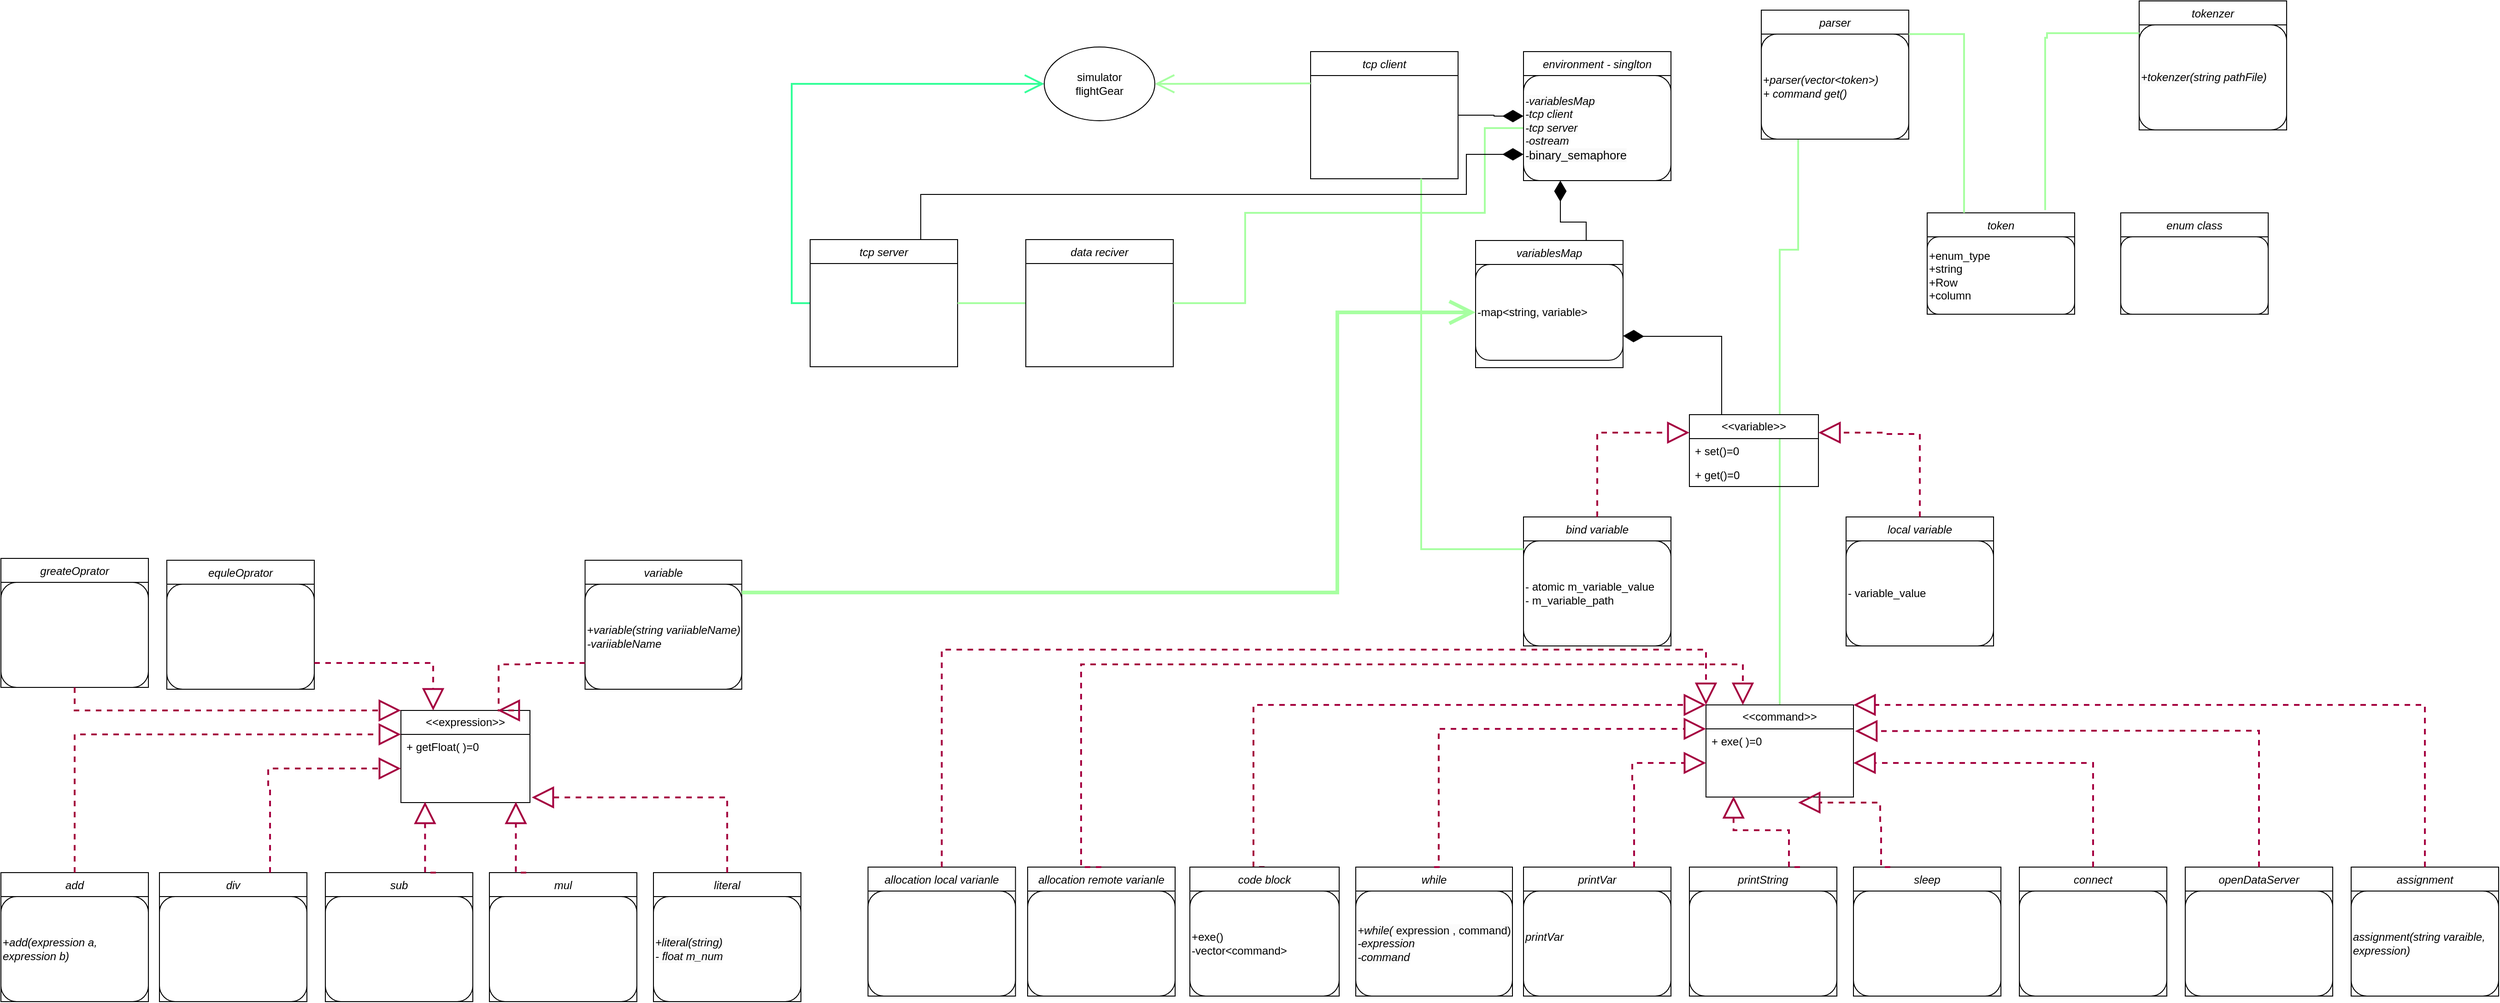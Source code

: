 <mxfile>
    <diagram id="C5RBs43oDa-KdzZeNtuy" name="Page-1">
        <mxGraphModel dx="1206.2" dy="369" grid="1" gridSize="10" guides="1" tooltips="1" connect="1" arrows="1" fold="1" page="1" pageScale="0.2" pageWidth="2336" pageHeight="1654" background="none" math="0" shadow="0">
            <root>
                <mxCell id="WIyWlLk6GJQsqaUBKTNV-0"/>
                <mxCell id="WIyWlLk6GJQsqaUBKTNV-1" parent="WIyWlLk6GJQsqaUBKTNV-0"/>
                <mxCell id="90" style="edgeStyle=orthogonalEdgeStyle;rounded=0;orthogonalLoop=1;jettySize=auto;html=1;labelBackgroundColor=default;strokeColor=#A7FFA1;fontFamily=Helvetica;fontSize=11;fontColor=default;endArrow=none;endFill=0;endSize=20;fillColor=#008a00;targetPerimeterSpacing=19;startSize=17;strokeWidth=2;entryX=0.5;entryY=0;entryDx=0;entryDy=0;exitX=0.25;exitY=1;exitDx=0;exitDy=0;" parent="WIyWlLk6GJQsqaUBKTNV-1" source="YZWMGcb8RzanFTkR5Yxw-41" target="4" edge="1">
                    <mxGeometry relative="1" as="geometry">
                        <mxPoint x="1560" y="-2.222" as="sourcePoint"/>
                        <mxPoint x="1600" y="550" as="targetPoint"/>
                        <Array as="points">
                            <mxPoint x="1550" y="420"/>
                            <mxPoint x="1530" y="420"/>
                        </Array>
                    </mxGeometry>
                </mxCell>
                <mxCell id="YZWMGcb8RzanFTkR5Yxw-12" style="edgeStyle=orthogonalEdgeStyle;rounded=0;orthogonalLoop=1;jettySize=auto;html=1;labelBackgroundColor=default;strokeColor=#33FF99;fontFamily=Helvetica;fontSize=11;fontColor=default;endArrow=none;endFill=0;endSize=20;fillColor=#CC0066;targetPerimeterSpacing=19;startSize=17;strokeWidth=2;entryX=0;entryY=0.5;entryDx=0;entryDy=0;exitX=0;exitY=0.5;exitDx=0;exitDy=0;startArrow=open;startFill=0;" parent="WIyWlLk6GJQsqaUBKTNV-1" source="YZWMGcb8RzanFTkR5Yxw-11" target="zkfFHV4jXpPFQw0GAbJ--0" edge="1">
                    <mxGeometry relative="1" as="geometry">
                        <mxPoint x="418" y="649" as="sourcePoint"/>
                        <mxPoint x="995" y="559" as="targetPoint"/>
                    </mxGeometry>
                </mxCell>
                <mxCell id="zkfFHV4jXpPFQw0GAbJ--0" value="tcp server" style="swimlane;fontStyle=2;align=center;verticalAlign=top;childLayout=stackLayout;horizontal=1;startSize=26;horizontalStack=0;resizeParent=1;resizeLast=0;collapsible=1;marginBottom=0;rounded=0;shadow=0;strokeWidth=1;" parent="WIyWlLk6GJQsqaUBKTNV-1" vertex="1">
                    <mxGeometry x="478" y="409" width="160" height="138" as="geometry">
                        <mxRectangle x="230" y="140" width="160" height="26" as="alternateBounds"/>
                    </mxGeometry>
                </mxCell>
                <mxCell id="YZWMGcb8RzanFTkR5Yxw-11" value="simulator &lt;br&gt;flightGear" style="ellipse;whiteSpace=wrap;html=1;" parent="WIyWlLk6GJQsqaUBKTNV-1" vertex="1">
                    <mxGeometry x="732" y="200" width="120" height="80" as="geometry"/>
                </mxCell>
                <mxCell id="YZWMGcb8RzanFTkR5Yxw-13" value="tcp client" style="swimlane;fontStyle=2;align=center;verticalAlign=top;childLayout=stackLayout;horizontal=1;startSize=26;horizontalStack=0;resizeParent=1;resizeLast=0;collapsible=1;marginBottom=0;rounded=0;shadow=0;strokeWidth=1;" parent="WIyWlLk6GJQsqaUBKTNV-1" vertex="1">
                    <mxGeometry x="1021" y="205" width="160" height="138" as="geometry">
                        <mxRectangle x="230" y="140" width="160" height="26" as="alternateBounds"/>
                    </mxGeometry>
                </mxCell>
                <mxCell id="YZWMGcb8RzanFTkR5Yxw-15" style="edgeStyle=orthogonalEdgeStyle;rounded=0;orthogonalLoop=1;jettySize=auto;html=1;labelBackgroundColor=default;strokeColor=#A7FFA1;fontFamily=Helvetica;fontSize=11;fontColor=default;endArrow=none;endFill=0;endSize=20;fillColor=#008a00;targetPerimeterSpacing=19;startSize=17;strokeWidth=2;exitX=1;exitY=0.5;exitDx=0;exitDy=0;entryX=0;entryY=0.25;entryDx=0;entryDy=0;startArrow=open;startFill=0;" parent="WIyWlLk6GJQsqaUBKTNV-1" source="YZWMGcb8RzanFTkR5Yxw-11" target="YZWMGcb8RzanFTkR5Yxw-13" edge="1">
                    <mxGeometry relative="1" as="geometry">
                        <mxPoint x="1315.93" y="240" as="sourcePoint"/>
                        <mxPoint x="1052" y="240" as="targetPoint"/>
                        <Array as="points">
                            <mxPoint x="1021" y="240"/>
                        </Array>
                    </mxGeometry>
                </mxCell>
                <mxCell id="YZWMGcb8RzanFTkR5Yxw-17" value="variablesMap" style="swimlane;fontStyle=2;align=center;verticalAlign=top;childLayout=stackLayout;horizontal=1;startSize=26;horizontalStack=0;resizeParent=1;resizeLast=0;collapsible=1;marginBottom=0;rounded=0;shadow=0;strokeWidth=1;" parent="WIyWlLk6GJQsqaUBKTNV-1" vertex="1">
                    <mxGeometry x="1200" y="410" width="160" height="138" as="geometry">
                        <mxRectangle x="230" y="140" width="160" height="26" as="alternateBounds"/>
                    </mxGeometry>
                </mxCell>
                <mxCell id="28" value="-map&amp;lt;string, variable&amp;gt;" style="rounded=1;whiteSpace=wrap;html=1;align=left;" parent="YZWMGcb8RzanFTkR5Yxw-17" vertex="1">
                    <mxGeometry y="26" width="160" height="104" as="geometry"/>
                </mxCell>
                <mxCell id="YZWMGcb8RzanFTkR5Yxw-18" value="tokenzer" style="swimlane;fontStyle=2;align=center;verticalAlign=top;childLayout=stackLayout;horizontal=1;startSize=26;horizontalStack=0;resizeParent=1;resizeLast=0;collapsible=1;marginBottom=0;rounded=0;shadow=0;strokeWidth=1;" parent="WIyWlLk6GJQsqaUBKTNV-1" vertex="1">
                    <mxGeometry x="1920" y="150" width="160" height="140" as="geometry">
                        <mxRectangle x="230" y="140" width="160" height="26" as="alternateBounds"/>
                    </mxGeometry>
                </mxCell>
                <mxCell id="88" value="&lt;span style=&quot;color: rgb(0, 0, 0); font-family: Helvetica; font-size: 12px; font-style: italic; font-variant-ligatures: normal; font-variant-caps: normal; font-weight: 400; letter-spacing: normal; orphans: 2; text-align: center; text-indent: 0px; text-transform: none; widows: 2; word-spacing: 0px; -webkit-text-stroke-width: 0px; background-color: rgb(251, 251, 251); text-decoration-thickness: initial; text-decoration-style: initial; text-decoration-color: initial; float: none; display: inline !important;&quot;&gt;+tokenzer(string pathFile)&lt;/span&gt;" style="rounded=1;whiteSpace=wrap;html=1;align=left;" parent="YZWMGcb8RzanFTkR5Yxw-18" vertex="1">
                    <mxGeometry y="26" width="160" height="114" as="geometry"/>
                </mxCell>
                <mxCell id="YZWMGcb8RzanFTkR5Yxw-22" value="bind variable" style="swimlane;fontStyle=2;align=center;verticalAlign=top;childLayout=stackLayout;horizontal=1;startSize=26;horizontalStack=0;resizeParent=1;resizeLast=0;collapsible=1;marginBottom=0;rounded=0;shadow=0;strokeWidth=1;" parent="WIyWlLk6GJQsqaUBKTNV-1" vertex="1">
                    <mxGeometry x="1252" y="710" width="160" height="140" as="geometry">
                        <mxRectangle x="230" y="140" width="160" height="26" as="alternateBounds"/>
                    </mxGeometry>
                </mxCell>
                <mxCell id="YZWMGcb8RzanFTkR5Yxw-36" value="&lt;div align=&quot;left&quot;&gt;&lt;span style=&quot;background-color: initial;&quot;&gt;- atomic m_variable_value&lt;/span&gt;&lt;br&gt;&lt;/div&gt;&lt;div align=&quot;left&quot;&gt;&lt;div align=&quot;left&quot;&gt;- m_variable_path&lt;/div&gt;&lt;/div&gt;" style="rounded=1;whiteSpace=wrap;html=1;align=left;" parent="YZWMGcb8RzanFTkR5Yxw-22" vertex="1">
                    <mxGeometry y="26" width="160" height="114" as="geometry"/>
                </mxCell>
                <mxCell id="YZWMGcb8RzanFTkR5Yxw-23" value="&amp;lt;&amp;lt;variable&amp;gt;&amp;gt;" style="swimlane;fontStyle=0;childLayout=stackLayout;horizontal=1;startSize=26;horizontalStack=0;resizeParent=1;resizeParentMax=0;resizeLast=0;collapsible=1;marginBottom=0;whiteSpace=wrap;html=1;fillStyle=auto;" parent="WIyWlLk6GJQsqaUBKTNV-1" vertex="1">
                    <mxGeometry x="1432" y="599" width="140" height="78" as="geometry"/>
                </mxCell>
                <mxCell id="YZWMGcb8RzanFTkR5Yxw-24" value="+ set()=0" style="text;strokeColor=none;fillColor=none;align=left;verticalAlign=top;spacingLeft=4;spacingRight=4;overflow=hidden;rotatable=0;points=[[0,0.5],[1,0.5]];portConstraint=eastwest;whiteSpace=wrap;html=1;" parent="YZWMGcb8RzanFTkR5Yxw-23" vertex="1">
                    <mxGeometry y="26" width="140" height="26" as="geometry"/>
                </mxCell>
                <mxCell id="YZWMGcb8RzanFTkR5Yxw-25" value="+ get()=0" style="text;strokeColor=none;fillColor=none;align=left;verticalAlign=top;spacingLeft=4;spacingRight=4;overflow=hidden;rotatable=0;points=[[0,0.5],[1,0.5]];portConstraint=eastwest;whiteSpace=wrap;html=1;" parent="YZWMGcb8RzanFTkR5Yxw-23" vertex="1">
                    <mxGeometry y="52" width="140" height="26" as="geometry"/>
                </mxCell>
                <mxCell id="YZWMGcb8RzanFTkR5Yxw-27" style="edgeStyle=orthogonalEdgeStyle;html=1;labelBackgroundColor=none;startFill=0;endArrow=block;endFill=0;endSize=19;fontFamily=Verdana;fontSize=10;dashed=1;entryX=0;entryY=0.25;entryDx=0;entryDy=0;startSize=9;fillColor=#d80073;strokeColor=#A50040;rounded=0;fontColor=default;shape=connector;strokeWidth=2;exitX=0.5;exitY=0;exitDx=0;exitDy=0;" parent="WIyWlLk6GJQsqaUBKTNV-1" source="YZWMGcb8RzanFTkR5Yxw-22" target="YZWMGcb8RzanFTkR5Yxw-23" edge="1">
                    <mxGeometry relative="1" as="geometry">
                        <mxPoint x="1361" y="638.5" as="sourcePoint"/>
                        <mxPoint x="1232" y="638.5" as="targetPoint"/>
                    </mxGeometry>
                </mxCell>
                <mxCell id="YZWMGcb8RzanFTkR5Yxw-28" value="local variable" style="swimlane;fontStyle=2;align=center;verticalAlign=top;childLayout=stackLayout;horizontal=1;startSize=26;horizontalStack=0;resizeParent=1;resizeLast=0;collapsible=1;marginBottom=0;rounded=0;shadow=0;strokeWidth=1;" parent="WIyWlLk6GJQsqaUBKTNV-1" vertex="1">
                    <mxGeometry x="1602" y="710" width="160" height="140" as="geometry">
                        <mxRectangle x="230" y="140" width="160" height="26" as="alternateBounds"/>
                    </mxGeometry>
                </mxCell>
                <mxCell id="YZWMGcb8RzanFTkR5Yxw-33" value="&lt;div align=&quot;left&quot;&gt;&lt;span style=&quot;background-color: initial;&quot;&gt;- variable_value&lt;/span&gt;&lt;br&gt;&lt;/div&gt;" style="rounded=1;whiteSpace=wrap;html=1;align=left;" parent="YZWMGcb8RzanFTkR5Yxw-28" vertex="1">
                    <mxGeometry y="26" width="160" height="114" as="geometry"/>
                </mxCell>
                <mxCell id="YZWMGcb8RzanFTkR5Yxw-29" style="edgeStyle=orthogonalEdgeStyle;html=1;labelBackgroundColor=none;startFill=0;endArrow=block;endFill=0;endSize=19;fontFamily=Verdana;fontSize=10;dashed=1;entryX=1;entryY=0.25;entryDx=0;entryDy=0;startSize=9;fillColor=#d80073;strokeColor=#A50040;rounded=0;fontColor=default;shape=connector;strokeWidth=2;exitX=0.5;exitY=0;exitDx=0;exitDy=0;" parent="WIyWlLk6GJQsqaUBKTNV-1" source="YZWMGcb8RzanFTkR5Yxw-28" target="YZWMGcb8RzanFTkR5Yxw-23" edge="1">
                    <mxGeometry relative="1" as="geometry">
                        <mxPoint x="1771" y="624" as="sourcePoint"/>
                        <mxPoint x="1642" y="624" as="targetPoint"/>
                        <Array as="points">
                            <mxPoint x="1682" y="620"/>
                            <mxPoint x="1642" y="620"/>
                            <mxPoint x="1642" y="618"/>
                        </Array>
                    </mxGeometry>
                </mxCell>
                <mxCell id="YZWMGcb8RzanFTkR5Yxw-30" style="edgeStyle=orthogonalEdgeStyle;rounded=0;orthogonalLoop=1;jettySize=auto;html=1;labelBackgroundColor=default;strokeColor=#A7FFA1;fontFamily=Helvetica;fontSize=11;fontColor=default;endArrow=none;endFill=0;endSize=20;fillColor=#008a00;targetPerimeterSpacing=19;startSize=17;strokeWidth=2;entryX=0;entryY=0.25;entryDx=0;entryDy=0;exitX=0.75;exitY=1;exitDx=0;exitDy=0;" parent="WIyWlLk6GJQsqaUBKTNV-1" source="YZWMGcb8RzanFTkR5Yxw-13" target="YZWMGcb8RzanFTkR5Yxw-22" edge="1">
                    <mxGeometry relative="1" as="geometry">
                        <mxPoint x="1062" y="560" as="sourcePoint"/>
                        <mxPoint x="1759" y="800" as="targetPoint"/>
                        <Array as="points">
                            <mxPoint x="1141" y="745"/>
                        </Array>
                    </mxGeometry>
                </mxCell>
                <mxCell id="YZWMGcb8RzanFTkR5Yxw-34" style="edgeStyle=orthogonalEdgeStyle;rounded=0;orthogonalLoop=1;jettySize=auto;html=1;labelBackgroundColor=default;strokeColor=#A7FFA1;fontFamily=Helvetica;fontSize=11;fontColor=default;endArrow=none;endFill=0;endSize=20;fillColor=#008a00;targetPerimeterSpacing=19;startSize=17;strokeWidth=2;entryX=0;entryY=0.5;entryDx=0;entryDy=0;exitX=1;exitY=0.5;exitDx=0;exitDy=0;" parent="WIyWlLk6GJQsqaUBKTNV-1" source="zkfFHV4jXpPFQw0GAbJ--0" target="29" edge="1">
                    <mxGeometry relative="1" as="geometry">
                        <mxPoint x="1018" y="478" as="sourcePoint"/>
                        <mxPoint x="1232" y="765" as="targetPoint"/>
                        <Array as="points">
                            <mxPoint x="670" y="478"/>
                            <mxPoint x="670" y="478"/>
                        </Array>
                    </mxGeometry>
                </mxCell>
                <mxCell id="YZWMGcb8RzanFTkR5Yxw-39" value="parser" style="swimlane;fontStyle=2;align=center;verticalAlign=top;childLayout=stackLayout;horizontal=1;startSize=26;horizontalStack=0;resizeParent=1;resizeLast=0;collapsible=1;marginBottom=0;rounded=0;shadow=0;strokeWidth=1;" parent="WIyWlLk6GJQsqaUBKTNV-1" vertex="1">
                    <mxGeometry x="1510" y="160" width="160" height="140" as="geometry">
                        <mxRectangle x="230" y="140" width="160" height="26" as="alternateBounds"/>
                    </mxGeometry>
                </mxCell>
                <mxCell id="YZWMGcb8RzanFTkR5Yxw-41" value="+&lt;span style=&quot;font-style: italic; text-align: center;&quot;&gt;parser(vector&amp;lt;token&amp;gt;)&lt;br&gt;+ command get()&lt;br&gt;&lt;/span&gt;" style="rounded=1;whiteSpace=wrap;html=1;align=left;" parent="YZWMGcb8RzanFTkR5Yxw-39" vertex="1">
                    <mxGeometry y="26" width="160" height="114" as="geometry"/>
                </mxCell>
                <mxCell id="YZWMGcb8RzanFTkR5Yxw-42" value="token" style="swimlane;fontStyle=2;align=center;verticalAlign=top;childLayout=stackLayout;horizontal=1;startSize=26;horizontalStack=0;resizeParent=1;resizeLast=0;collapsible=1;marginBottom=0;rounded=0;shadow=0;strokeWidth=1;" parent="WIyWlLk6GJQsqaUBKTNV-1" vertex="1">
                    <mxGeometry x="1690" y="380" width="160" height="110" as="geometry">
                        <mxRectangle x="230" y="140" width="160" height="26" as="alternateBounds"/>
                    </mxGeometry>
                </mxCell>
                <mxCell id="YZWMGcb8RzanFTkR5Yxw-43" value="&lt;div&gt;+enum_type&lt;/div&gt;&lt;div&gt;+string&lt;br&gt;&lt;/div&gt;&lt;div&gt;+&lt;span style=&quot;background-color: initial;&quot;&gt;Row&lt;/span&gt;&lt;/div&gt;&lt;div&gt;+column&lt;/div&gt;" style="rounded=1;whiteSpace=wrap;html=1;align=left;" parent="YZWMGcb8RzanFTkR5Yxw-42" vertex="1">
                    <mxGeometry y="26" width="160" height="84" as="geometry"/>
                </mxCell>
                <mxCell id="0" style="edgeStyle=orthogonalEdgeStyle;rounded=0;orthogonalLoop=1;jettySize=auto;html=1;labelBackgroundColor=default;strokeColor=#A7FFA1;fontFamily=Helvetica;fontSize=11;fontColor=default;endArrow=none;endFill=0;endSize=20;fillColor=#008a00;targetPerimeterSpacing=19;startSize=17;strokeWidth=2;entryX=0.8;entryY=-0.027;entryDx=0;entryDy=0;exitX=0;exitY=0.25;exitDx=0;exitDy=0;entryPerimeter=0;" parent="WIyWlLk6GJQsqaUBKTNV-1" source="YZWMGcb8RzanFTkR5Yxw-18" target="YZWMGcb8RzanFTkR5Yxw-42" edge="1">
                    <mxGeometry relative="1" as="geometry">
                        <mxPoint x="1802" y="190" as="sourcePoint"/>
                        <mxPoint x="1913" y="592" as="targetPoint"/>
                        <Array as="points">
                            <mxPoint x="1820" y="185"/>
                            <mxPoint x="1820" y="190"/>
                            <mxPoint x="1818" y="190"/>
                        </Array>
                    </mxGeometry>
                </mxCell>
                <mxCell id="1" style="edgeStyle=orthogonalEdgeStyle;rounded=0;orthogonalLoop=1;jettySize=auto;html=1;labelBackgroundColor=default;strokeColor=#A7FFA1;fontFamily=Helvetica;fontSize=11;fontColor=default;endArrow=none;endFill=0;endSize=20;fillColor=#008a00;targetPerimeterSpacing=19;startSize=17;strokeWidth=2;entryX=1;entryY=0;entryDx=0;entryDy=0;exitX=0.25;exitY=0;exitDx=0;exitDy=0;" parent="WIyWlLk6GJQsqaUBKTNV-1" source="YZWMGcb8RzanFTkR5Yxw-42" target="YZWMGcb8RzanFTkR5Yxw-41" edge="1">
                    <mxGeometry relative="1" as="geometry">
                        <mxPoint x="1762" y="220" as="sourcePoint"/>
                        <mxPoint x="1412" y="415.5" as="targetPoint"/>
                        <Array as="points">
                            <mxPoint x="1730" y="186"/>
                        </Array>
                    </mxGeometry>
                </mxCell>
                <mxCell id="4" value="&amp;lt;&amp;lt;command&amp;gt;&amp;gt;" style="swimlane;fontStyle=0;childLayout=stackLayout;horizontal=1;startSize=26;horizontalStack=0;resizeParent=1;resizeParentMax=0;resizeLast=0;collapsible=1;marginBottom=0;whiteSpace=wrap;html=1;fillStyle=auto;" parent="WIyWlLk6GJQsqaUBKTNV-1" vertex="1">
                    <mxGeometry x="1450" y="914" width="160" height="100" as="geometry"/>
                </mxCell>
                <mxCell id="5" value="+ exe(&lt;span style=&quot;font-style: italic; text-align: center;&quot;&gt;&amp;nbsp;&lt;/span&gt;)=0" style="text;strokeColor=none;fillColor=none;align=left;verticalAlign=top;spacingLeft=4;spacingRight=4;overflow=hidden;rotatable=0;points=[[0,0.5],[1,0.5]];portConstraint=eastwest;whiteSpace=wrap;html=1;" parent="4" vertex="1">
                    <mxGeometry y="26" width="160" height="74" as="geometry"/>
                </mxCell>
                <mxCell id="7" value="sleep" style="swimlane;fontStyle=2;align=center;verticalAlign=top;childLayout=stackLayout;horizontal=1;startSize=26;horizontalStack=0;resizeParent=1;resizeLast=0;collapsible=1;marginBottom=0;rounded=0;shadow=0;strokeWidth=1;" parent="WIyWlLk6GJQsqaUBKTNV-1" vertex="1">
                    <mxGeometry x="1610" y="1090" width="160" height="140" as="geometry">
                        <mxRectangle x="230" y="140" width="160" height="26" as="alternateBounds"/>
                    </mxGeometry>
                </mxCell>
                <mxCell id="8" value="" style="rounded=1;whiteSpace=wrap;html=1;align=left;" parent="7" vertex="1">
                    <mxGeometry y="26" width="160" height="114" as="geometry"/>
                </mxCell>
                <mxCell id="9" value="connect" style="swimlane;fontStyle=2;align=center;verticalAlign=top;childLayout=stackLayout;horizontal=1;startSize=26;horizontalStack=0;resizeParent=1;resizeLast=0;collapsible=1;marginBottom=0;rounded=0;shadow=0;strokeWidth=1;" parent="WIyWlLk6GJQsqaUBKTNV-1" vertex="1">
                    <mxGeometry x="1790" y="1090" width="160" height="140" as="geometry">
                        <mxRectangle x="230" y="140" width="160" height="26" as="alternateBounds"/>
                    </mxGeometry>
                </mxCell>
                <mxCell id="10" value="" style="rounded=1;whiteSpace=wrap;html=1;align=left;" parent="9" vertex="1">
                    <mxGeometry y="26" width="160" height="114" as="geometry"/>
                </mxCell>
                <mxCell id="11" style="edgeStyle=orthogonalEdgeStyle;html=1;labelBackgroundColor=none;startFill=0;endArrow=block;endFill=0;endSize=19;fontFamily=Verdana;fontSize=10;dashed=1;startSize=9;fillColor=#d80073;strokeColor=#A50040;rounded=0;fontColor=default;shape=connector;strokeWidth=2;exitX=0.5;exitY=0;exitDx=0;exitDy=0;entryX=1;entryY=0.5;entryDx=0;entryDy=0;" parent="WIyWlLk6GJQsqaUBKTNV-1" source="9" target="5" edge="1">
                    <mxGeometry relative="1" as="geometry">
                        <mxPoint x="2010" y="1121.5" as="sourcePoint"/>
                        <mxPoint x="1900" y="1030" as="targetPoint"/>
                        <Array as="points">
                            <mxPoint x="1870" y="977"/>
                        </Array>
                    </mxGeometry>
                </mxCell>
                <mxCell id="12" value="openDataServer" style="swimlane;fontStyle=2;align=center;verticalAlign=top;childLayout=stackLayout;horizontal=1;startSize=26;horizontalStack=0;resizeParent=1;resizeLast=0;collapsible=1;marginBottom=0;rounded=0;shadow=0;strokeWidth=1;" parent="WIyWlLk6GJQsqaUBKTNV-1" vertex="1">
                    <mxGeometry x="1970" y="1090" width="160" height="140" as="geometry">
                        <mxRectangle x="230" y="140" width="160" height="26" as="alternateBounds"/>
                    </mxGeometry>
                </mxCell>
                <mxCell id="13" value="" style="rounded=1;whiteSpace=wrap;html=1;align=left;" parent="12" vertex="1">
                    <mxGeometry y="26" width="160" height="114" as="geometry"/>
                </mxCell>
                <mxCell id="14" style="edgeStyle=orthogonalEdgeStyle;html=1;labelBackgroundColor=none;startFill=0;endArrow=block;endFill=0;endSize=19;fontFamily=Verdana;fontSize=10;dashed=1;startSize=9;fillColor=#d80073;strokeColor=#A50040;rounded=0;fontColor=default;shape=connector;strokeWidth=2;exitX=0.5;exitY=0;exitDx=0;exitDy=0;entryX=1.012;entryY=0.033;entryDx=0;entryDy=0;entryPerimeter=0;" parent="WIyWlLk6GJQsqaUBKTNV-1" source="12" target="5" edge="1">
                    <mxGeometry relative="1" as="geometry">
                        <mxPoint x="1905" y="1059" as="sourcePoint"/>
                        <mxPoint x="1800" y="890" as="targetPoint"/>
                        <Array as="points">
                            <mxPoint x="2050" y="942"/>
                            <mxPoint x="1800" y="942"/>
                        </Array>
                    </mxGeometry>
                </mxCell>
                <mxCell id="15" style="edgeStyle=orthogonalEdgeStyle;html=1;labelBackgroundColor=none;startFill=0;endArrow=block;endFill=0;endSize=19;fontFamily=Verdana;fontSize=10;dashed=1;startSize=9;fillColor=#d80073;strokeColor=#A50040;rounded=0;fontColor=default;shape=connector;strokeWidth=2;exitX=0.25;exitY=0;exitDx=0;exitDy=0;" parent="WIyWlLk6GJQsqaUBKTNV-1" source="7" edge="1">
                    <mxGeometry relative="1" as="geometry">
                        <mxPoint x="1630" y="1066.96" as="sourcePoint"/>
                        <mxPoint x="1550" y="1020" as="targetPoint"/>
                        <Array as="points">
                            <mxPoint x="1640" y="1090"/>
                            <mxPoint x="1640" y="1040"/>
                            <mxPoint x="1639" y="1013"/>
                        </Array>
                    </mxGeometry>
                </mxCell>
                <mxCell id="16" value="printString" style="swimlane;fontStyle=2;align=center;verticalAlign=top;childLayout=stackLayout;horizontal=1;startSize=26;horizontalStack=0;resizeParent=1;resizeLast=0;collapsible=1;marginBottom=0;rounded=0;shadow=0;strokeWidth=1;" parent="WIyWlLk6GJQsqaUBKTNV-1" vertex="1">
                    <mxGeometry x="1432" y="1090" width="160" height="140" as="geometry">
                        <mxRectangle x="230" y="140" width="160" height="26" as="alternateBounds"/>
                    </mxGeometry>
                </mxCell>
                <mxCell id="17" value="" style="rounded=1;whiteSpace=wrap;html=1;align=left;" parent="16" vertex="1">
                    <mxGeometry y="26" width="160" height="114" as="geometry"/>
                </mxCell>
                <mxCell id="18" style="edgeStyle=orthogonalEdgeStyle;html=1;labelBackgroundColor=none;startFill=0;endArrow=block;endFill=0;endSize=19;fontFamily=Verdana;fontSize=10;dashed=1;startSize=9;fillColor=#d80073;strokeColor=#A50040;rounded=0;fontColor=default;shape=connector;strokeWidth=2;exitX=0.75;exitY=0;exitDx=0;exitDy=0;entryX=0.187;entryY=0.989;entryDx=0;entryDy=0;entryPerimeter=0;" parent="WIyWlLk6GJQsqaUBKTNV-1" source="16" target="5" edge="1">
                    <mxGeometry relative="1" as="geometry">
                        <mxPoint x="1550" y="1082" as="sourcePoint"/>
                        <mxPoint x="1510" y="945" as="targetPoint"/>
                        <Array as="points">
                            <mxPoint x="1540" y="1090"/>
                            <mxPoint x="1540" y="1050"/>
                            <mxPoint x="1480" y="1050"/>
                        </Array>
                    </mxGeometry>
                </mxCell>
                <mxCell id="20" value="printVar" style="swimlane;fontStyle=2;align=center;verticalAlign=top;childLayout=stackLayout;horizontal=1;startSize=26;horizontalStack=0;resizeParent=1;resizeLast=0;collapsible=1;marginBottom=0;rounded=0;shadow=0;strokeWidth=1;" parent="WIyWlLk6GJQsqaUBKTNV-1" vertex="1">
                    <mxGeometry x="1252" y="1090" width="160" height="140" as="geometry">
                        <mxRectangle x="230" y="140" width="160" height="26" as="alternateBounds"/>
                    </mxGeometry>
                </mxCell>
                <mxCell id="21" value="&lt;span style=&quot;font-style: italic; text-align: center;&quot;&gt;printVar&lt;br&gt;&amp;nbsp;&lt;/span&gt;" style="rounded=1;whiteSpace=wrap;html=1;align=left;" parent="20" vertex="1">
                    <mxGeometry y="26" width="160" height="114" as="geometry"/>
                </mxCell>
                <mxCell id="22" value="while" style="swimlane;fontStyle=2;align=center;verticalAlign=top;childLayout=stackLayout;horizontal=1;startSize=26;horizontalStack=0;resizeParent=1;resizeLast=0;collapsible=1;marginBottom=0;rounded=0;shadow=0;strokeWidth=1;" parent="WIyWlLk6GJQsqaUBKTNV-1" vertex="1">
                    <mxGeometry x="1070" y="1090" width="170" height="140" as="geometry">
                        <mxRectangle x="230" y="140" width="160" height="26" as="alternateBounds"/>
                    </mxGeometry>
                </mxCell>
                <mxCell id="23" value="&lt;span style=&quot;color: rgb(0, 0, 0); font-family: Helvetica; font-size: 12px; font-style: italic; font-variant-ligatures: normal; font-variant-caps: normal; font-weight: 400; letter-spacing: normal; orphans: 2; text-align: center; text-indent: 0px; text-transform: none; widows: 2; word-spacing: 0px; -webkit-text-stroke-width: 0px; background-color: rgb(251, 251, 251); text-decoration-thickness: initial; text-decoration-style: initial; text-decoration-color: initial; float: none; display: inline !important;&quot;&gt;+&lt;span style=&quot;&quot;&gt;while(&amp;nbsp;&lt;/span&gt;&lt;span style=&quot;font-style: normal;&quot;&gt;expression , command)&lt;/span&gt;&lt;br&gt;-expression&lt;br&gt;-command&lt;/span&gt;" style="rounded=1;whiteSpace=wrap;html=1;align=left;" parent="22" vertex="1">
                    <mxGeometry y="26" width="170" height="114" as="geometry"/>
                </mxCell>
                <mxCell id="24" style="edgeStyle=orthogonalEdgeStyle;html=1;labelBackgroundColor=none;startFill=0;endArrow=block;endFill=0;endSize=19;fontFamily=Verdana;fontSize=10;dashed=1;startSize=9;fillColor=#d80073;strokeColor=#A50040;rounded=0;fontColor=default;shape=connector;strokeWidth=2;exitX=0.75;exitY=0;exitDx=0;exitDy=0;entryX=0;entryY=0.5;entryDx=0;entryDy=0;" parent="WIyWlLk6GJQsqaUBKTNV-1" source="20" target="5" edge="1">
                    <mxGeometry relative="1" as="geometry">
                        <mxPoint x="1381.82" y="1046.81" as="sourcePoint"/>
                        <mxPoint x="1370" y="969.996" as="targetPoint"/>
                        <Array as="points">
                            <mxPoint x="1372" y="1000"/>
                            <mxPoint x="1370" y="1000"/>
                            <mxPoint x="1370" y="977"/>
                        </Array>
                    </mxGeometry>
                </mxCell>
                <mxCell id="25" style="edgeStyle=orthogonalEdgeStyle;html=1;labelBackgroundColor=none;startFill=0;endArrow=block;endFill=0;endSize=19;fontFamily=Verdana;fontSize=10;dashed=1;startSize=9;fillColor=#d80073;strokeColor=#A50040;rounded=0;fontColor=default;shape=connector;strokeWidth=2;exitX=0.5;exitY=0;exitDx=0;exitDy=0;" parent="WIyWlLk6GJQsqaUBKTNV-1" source="22" target="5" edge="1">
                    <mxGeometry relative="1" as="geometry">
                        <mxPoint x="1152" y="1053" as="sourcePoint"/>
                        <mxPoint x="1480" y="940" as="targetPoint"/>
                        <Array as="points">
                            <mxPoint x="1160" y="940"/>
                        </Array>
                    </mxGeometry>
                </mxCell>
                <mxCell id="26" style="edgeStyle=orthogonalEdgeStyle;rounded=0;orthogonalLoop=1;jettySize=auto;html=1;endSize=20;endArrow=diamondThin;endFill=1;entryX=1;entryY=0.75;entryDx=0;entryDy=0;exitX=0.25;exitY=0;exitDx=0;exitDy=0;" parent="WIyWlLk6GJQsqaUBKTNV-1" source="YZWMGcb8RzanFTkR5Yxw-23" target="YZWMGcb8RzanFTkR5Yxw-17" edge="1">
                    <mxGeometry relative="1" as="geometry">
                        <mxPoint x="1350" y="530" as="targetPoint"/>
                        <mxPoint x="1350" y="581" as="sourcePoint"/>
                        <Array as="points">
                            <mxPoint x="1467" y="514"/>
                            <mxPoint x="1380" y="514"/>
                        </Array>
                    </mxGeometry>
                </mxCell>
                <mxCell id="29" value="data reciver" style="swimlane;fontStyle=2;align=center;verticalAlign=top;childLayout=stackLayout;horizontal=1;startSize=26;horizontalStack=0;resizeParent=1;resizeLast=0;collapsible=1;marginBottom=0;rounded=0;shadow=0;strokeWidth=1;" parent="WIyWlLk6GJQsqaUBKTNV-1" vertex="1">
                    <mxGeometry x="712" y="409" width="160" height="138" as="geometry">
                        <mxRectangle x="230" y="140" width="160" height="26" as="alternateBounds"/>
                    </mxGeometry>
                </mxCell>
                <mxCell id="34" style="edgeStyle=orthogonalEdgeStyle;rounded=0;orthogonalLoop=1;jettySize=auto;html=1;labelBackgroundColor=default;strokeColor=#A7FFA1;fontFamily=Helvetica;fontSize=11;fontColor=default;endArrow=none;endFill=0;endSize=20;fillColor=#008a00;targetPerimeterSpacing=19;startSize=17;strokeWidth=2;entryX=0;entryY=0.5;entryDx=0;entryDy=0;exitX=1;exitY=0.5;exitDx=0;exitDy=0;" parent="WIyWlLk6GJQsqaUBKTNV-1" source="29" target="70" edge="1">
                    <mxGeometry relative="1" as="geometry">
                        <mxPoint x="910" y="477.5" as="sourcePoint"/>
                        <mxPoint x="984" y="477.5" as="targetPoint"/>
                        <Array as="points">
                            <mxPoint x="950" y="478"/>
                            <mxPoint x="950" y="380"/>
                            <mxPoint x="1210" y="380"/>
                            <mxPoint x="1210" y="288"/>
                        </Array>
                    </mxGeometry>
                </mxCell>
                <mxCell id="35" value="&amp;lt;&amp;lt;expression&amp;gt;&amp;gt;" style="swimlane;fontStyle=0;childLayout=stackLayout;horizontal=1;startSize=26;horizontalStack=0;resizeParent=1;resizeParentMax=0;resizeLast=0;collapsible=1;marginBottom=0;whiteSpace=wrap;html=1;fillStyle=auto;" parent="WIyWlLk6GJQsqaUBKTNV-1" vertex="1">
                    <mxGeometry x="34" y="920" width="140" height="100" as="geometry"/>
                </mxCell>
                <mxCell id="36" value="+ getFloat(&lt;span style=&quot;font-style: italic; text-align: center;&quot;&gt;&amp;nbsp;&lt;/span&gt;)=0" style="text;strokeColor=none;fillColor=none;align=left;verticalAlign=top;spacingLeft=4;spacingRight=4;overflow=hidden;rotatable=0;points=[[0,0.5],[1,0.5]];portConstraint=eastwest;whiteSpace=wrap;html=1;" parent="35" vertex="1">
                    <mxGeometry y="26" width="140" height="74" as="geometry"/>
                </mxCell>
                <mxCell id="37" value="mul" style="swimlane;fontStyle=2;align=center;verticalAlign=top;childLayout=stackLayout;horizontal=1;startSize=26;horizontalStack=0;resizeParent=1;resizeLast=0;collapsible=1;marginBottom=0;rounded=0;shadow=0;strokeWidth=1;" parent="WIyWlLk6GJQsqaUBKTNV-1" vertex="1">
                    <mxGeometry x="130" y="1096" width="160" height="140" as="geometry">
                        <mxRectangle x="230" y="140" width="160" height="26" as="alternateBounds"/>
                    </mxGeometry>
                </mxCell>
                <mxCell id="38" value="" style="rounded=1;whiteSpace=wrap;html=1;align=left;" parent="37" vertex="1">
                    <mxGeometry y="26" width="160" height="114" as="geometry"/>
                </mxCell>
                <mxCell id="45" style="edgeStyle=orthogonalEdgeStyle;html=1;labelBackgroundColor=none;startFill=0;endArrow=block;endFill=0;endSize=19;fontFamily=Verdana;fontSize=10;dashed=1;startSize=9;fillColor=#d80073;strokeColor=#A50040;rounded=0;fontColor=default;shape=connector;strokeWidth=2;exitX=0.25;exitY=0;exitDx=0;exitDy=0;entryX=0.891;entryY=0.989;entryDx=0;entryDy=0;entryPerimeter=0;" parent="WIyWlLk6GJQsqaUBKTNV-1" source="37" target="36" edge="1">
                    <mxGeometry relative="1" as="geometry">
                        <mxPoint x="150" y="1072.96" as="sourcePoint"/>
                        <mxPoint x="300" y="1046" as="targetPoint"/>
                        <Array as="points">
                            <mxPoint x="159" y="1096"/>
                        </Array>
                    </mxGeometry>
                </mxCell>
                <mxCell id="46" value="sub" style="swimlane;fontStyle=2;align=center;verticalAlign=top;childLayout=stackLayout;horizontal=1;startSize=26;horizontalStack=0;resizeParent=1;resizeLast=0;collapsible=1;marginBottom=0;rounded=0;shadow=0;strokeWidth=1;" parent="WIyWlLk6GJQsqaUBKTNV-1" vertex="1">
                    <mxGeometry x="-48" y="1096" width="160" height="140" as="geometry">
                        <mxRectangle x="230" y="140" width="160" height="26" as="alternateBounds"/>
                    </mxGeometry>
                </mxCell>
                <mxCell id="47" value="" style="rounded=1;whiteSpace=wrap;html=1;align=left;" parent="46" vertex="1">
                    <mxGeometry y="26" width="160" height="114" as="geometry"/>
                </mxCell>
                <mxCell id="48" style="edgeStyle=orthogonalEdgeStyle;html=1;labelBackgroundColor=none;startFill=0;endArrow=block;endFill=0;endSize=19;fontFamily=Verdana;fontSize=10;dashed=1;startSize=9;fillColor=#d80073;strokeColor=#A50040;rounded=0;fontColor=default;shape=connector;strokeWidth=2;exitX=0.75;exitY=0;exitDx=0;exitDy=0;entryX=0.187;entryY=0.989;entryDx=0;entryDy=0;entryPerimeter=0;" parent="WIyWlLk6GJQsqaUBKTNV-1" source="46" target="36" edge="1">
                    <mxGeometry relative="1" as="geometry">
                        <mxPoint x="70" y="1088" as="sourcePoint"/>
                        <mxPoint x="30" y="951" as="targetPoint"/>
                        <Array as="points">
                            <mxPoint x="60" y="1096"/>
                        </Array>
                    </mxGeometry>
                </mxCell>
                <mxCell id="49" value="div" style="swimlane;fontStyle=2;align=center;verticalAlign=top;childLayout=stackLayout;horizontal=1;startSize=26;horizontalStack=0;resizeParent=1;resizeLast=0;collapsible=1;marginBottom=0;rounded=0;shadow=0;strokeWidth=1;" parent="WIyWlLk6GJQsqaUBKTNV-1" vertex="1">
                    <mxGeometry x="-228" y="1096" width="160" height="140" as="geometry">
                        <mxRectangle x="230" y="140" width="160" height="26" as="alternateBounds"/>
                    </mxGeometry>
                </mxCell>
                <mxCell id="50" value="" style="rounded=1;whiteSpace=wrap;html=1;align=left;" parent="49" vertex="1">
                    <mxGeometry y="26" width="160" height="114" as="geometry"/>
                </mxCell>
                <mxCell id="51" value="add" style="swimlane;fontStyle=2;align=center;verticalAlign=top;childLayout=stackLayout;horizontal=1;startSize=26;horizontalStack=0;resizeParent=1;resizeLast=0;collapsible=1;marginBottom=0;rounded=0;shadow=0;strokeWidth=1;" parent="WIyWlLk6GJQsqaUBKTNV-1" vertex="1">
                    <mxGeometry x="-400" y="1096" width="160" height="140" as="geometry">
                        <mxRectangle x="230" y="140" width="160" height="26" as="alternateBounds"/>
                    </mxGeometry>
                </mxCell>
                <mxCell id="52" value="+&lt;span style=&quot;font-style: italic; text-align: center;&quot;&gt;add(expression a, expression b)&lt;/span&gt;" style="rounded=1;whiteSpace=wrap;html=1;align=left;" parent="51" vertex="1">
                    <mxGeometry y="26" width="160" height="114" as="geometry"/>
                </mxCell>
                <mxCell id="53" style="edgeStyle=orthogonalEdgeStyle;html=1;labelBackgroundColor=none;startFill=0;endArrow=block;endFill=0;endSize=19;fontFamily=Verdana;fontSize=10;dashed=1;startSize=9;fillColor=#d80073;strokeColor=#A50040;rounded=0;fontColor=default;shape=connector;strokeWidth=2;exitX=0.75;exitY=0;exitDx=0;exitDy=0;entryX=0;entryY=0.5;entryDx=0;entryDy=0;" parent="WIyWlLk6GJQsqaUBKTNV-1" source="49" target="36" edge="1">
                    <mxGeometry relative="1" as="geometry">
                        <mxPoint x="-98.18" y="1052.81" as="sourcePoint"/>
                        <mxPoint x="-110" y="975.996" as="targetPoint"/>
                        <Array as="points">
                            <mxPoint x="-108" y="1006"/>
                            <mxPoint x="-110" y="1006"/>
                            <mxPoint x="-110" y="983"/>
                        </Array>
                    </mxGeometry>
                </mxCell>
                <mxCell id="54" style="edgeStyle=orthogonalEdgeStyle;html=1;labelBackgroundColor=none;startFill=0;endArrow=block;endFill=0;endSize=19;fontFamily=Verdana;fontSize=10;dashed=1;startSize=9;fillColor=#d80073;strokeColor=#A50040;rounded=0;fontColor=default;shape=connector;strokeWidth=2;exitX=0.5;exitY=0;exitDx=0;exitDy=0;" parent="WIyWlLk6GJQsqaUBKTNV-1" source="51" target="36" edge="1">
                    <mxGeometry relative="1" as="geometry">
                        <mxPoint x="-328" y="1059" as="sourcePoint"/>
                        <mxPoint y="946" as="targetPoint"/>
                        <Array as="points">
                            <mxPoint x="-320" y="946"/>
                        </Array>
                    </mxGeometry>
                </mxCell>
                <mxCell id="55" value="assignment" style="swimlane;fontStyle=2;align=center;verticalAlign=top;childLayout=stackLayout;horizontal=1;startSize=26;horizontalStack=0;resizeParent=1;resizeLast=0;collapsible=1;marginBottom=0;rounded=0;shadow=0;strokeWidth=1;" parent="WIyWlLk6GJQsqaUBKTNV-1" vertex="1">
                    <mxGeometry x="2150" y="1090" width="160" height="140" as="geometry">
                        <mxRectangle x="230" y="140" width="160" height="26" as="alternateBounds"/>
                    </mxGeometry>
                </mxCell>
                <mxCell id="56" value="&lt;span style=&quot;font-style: italic; text-align: center;&quot;&gt;assignment(string varaible, expression)&lt;/span&gt;" style="rounded=1;whiteSpace=wrap;html=1;align=left;" parent="55" vertex="1">
                    <mxGeometry y="26" width="160" height="114" as="geometry"/>
                </mxCell>
                <mxCell id="57" style="edgeStyle=orthogonalEdgeStyle;html=1;labelBackgroundColor=none;startFill=0;endArrow=block;endFill=0;endSize=19;fontFamily=Verdana;fontSize=10;dashed=1;startSize=9;fillColor=#d80073;strokeColor=#A50040;rounded=0;fontColor=default;shape=connector;strokeWidth=2;entryX=1;entryY=0;entryDx=0;entryDy=0;exitX=0.5;exitY=0;exitDx=0;exitDy=0;" parent="WIyWlLk6GJQsqaUBKTNV-1" source="55" target="4" edge="1">
                    <mxGeometry relative="1" as="geometry">
                        <mxPoint x="2234" y="1050" as="sourcePoint"/>
                        <mxPoint x="1840.0" y="942.442" as="targetPoint"/>
                        <Array as="points">
                            <mxPoint x="2230" y="914"/>
                        </Array>
                    </mxGeometry>
                </mxCell>
                <mxCell id="58" value="allocation remote varianle" style="swimlane;fontStyle=2;align=center;verticalAlign=top;childLayout=stackLayout;horizontal=1;startSize=26;horizontalStack=0;resizeParent=1;resizeLast=0;collapsible=1;marginBottom=0;rounded=0;shadow=0;strokeWidth=1;" parent="WIyWlLk6GJQsqaUBKTNV-1" vertex="1">
                    <mxGeometry x="714" y="1090" width="160" height="140" as="geometry">
                        <mxRectangle x="230" y="140" width="160" height="26" as="alternateBounds"/>
                    </mxGeometry>
                </mxCell>
                <mxCell id="59" value="" style="rounded=1;whiteSpace=wrap;html=1;align=left;" parent="58" vertex="1">
                    <mxGeometry y="26" width="160" height="114" as="geometry"/>
                </mxCell>
                <mxCell id="60" style="edgeStyle=orthogonalEdgeStyle;html=1;labelBackgroundColor=none;startFill=0;endArrow=block;endFill=0;endSize=19;fontFamily=Verdana;fontSize=10;dashed=1;startSize=9;fillColor=#d80073;strokeColor=#A50040;rounded=0;fontColor=default;shape=connector;strokeWidth=2;exitX=0.5;exitY=0;exitDx=0;exitDy=0;entryX=0;entryY=0;entryDx=0;entryDy=0;" parent="WIyWlLk6GJQsqaUBKTNV-1" source="66" target="4" edge="1">
                    <mxGeometry relative="1" as="geometry">
                        <mxPoint x="1108.0" y="1067" as="sourcePoint"/>
                        <mxPoint x="1462.0" y="917" as="targetPoint"/>
                        <Array as="points">
                            <mxPoint x="959" y="914"/>
                        </Array>
                    </mxGeometry>
                </mxCell>
                <mxCell id="62" value="enum class" style="swimlane;fontStyle=2;align=center;verticalAlign=top;childLayout=stackLayout;horizontal=1;startSize=26;horizontalStack=0;resizeParent=1;resizeLast=0;collapsible=1;marginBottom=0;rounded=0;shadow=0;strokeWidth=1;" parent="WIyWlLk6GJQsqaUBKTNV-1" vertex="1">
                    <mxGeometry x="1900" y="380" width="160" height="110" as="geometry">
                        <mxRectangle x="230" y="140" width="160" height="26" as="alternateBounds"/>
                    </mxGeometry>
                </mxCell>
                <mxCell id="63" value="" style="rounded=1;whiteSpace=wrap;html=1;align=left;" parent="62" vertex="1">
                    <mxGeometry y="26" width="160" height="84" as="geometry"/>
                </mxCell>
                <mxCell id="66" value="code block" style="swimlane;fontStyle=2;align=center;verticalAlign=top;childLayout=stackLayout;horizontal=1;startSize=26;horizontalStack=0;resizeParent=1;resizeLast=0;collapsible=1;marginBottom=0;rounded=0;shadow=0;strokeWidth=1;" parent="WIyWlLk6GJQsqaUBKTNV-1" vertex="1">
                    <mxGeometry x="890" y="1090" width="162" height="140" as="geometry">
                        <mxRectangle x="230" y="140" width="160" height="26" as="alternateBounds"/>
                    </mxGeometry>
                </mxCell>
                <mxCell id="67" value="+exe()&lt;br&gt;-vector&amp;lt;command&amp;gt;" style="rounded=1;whiteSpace=wrap;html=1;align=left;" parent="66" vertex="1">
                    <mxGeometry y="26" width="162" height="114" as="geometry"/>
                </mxCell>
                <mxCell id="69" value="environment - singlton" style="swimlane;fontStyle=2;align=center;verticalAlign=top;childLayout=stackLayout;horizontal=1;startSize=26;horizontalStack=0;resizeParent=1;resizeLast=0;collapsible=1;marginBottom=0;rounded=0;shadow=0;strokeWidth=1;" parent="WIyWlLk6GJQsqaUBKTNV-1" vertex="1">
                    <mxGeometry x="1252" y="205" width="160" height="140" as="geometry">
                        <mxRectangle x="230" y="140" width="160" height="26" as="alternateBounds"/>
                    </mxGeometry>
                </mxCell>
                <mxCell id="70" value="&lt;span style=&quot;color: rgb(0, 0, 0); font-family: Helvetica; font-size: 12px; font-style: italic; font-variant-ligatures: normal; font-variant-caps: normal; font-weight: 400; letter-spacing: normal; orphans: 2; text-align: center; text-indent: 0px; text-transform: none; widows: 2; word-spacing: 0px; -webkit-text-stroke-width: 0px; background-color: rgb(251, 251, 251); text-decoration-thickness: initial; text-decoration-style: initial; text-decoration-color: initial; float: none; display: inline !important;&quot;&gt;-variablesMap&lt;br&gt;-tcp client&lt;br&gt;-tcp server&lt;br&gt;-ostream&lt;br&gt;-&lt;/span&gt;&lt;span style=&quot;background-color: rgb(249, 249, 249); font-size: 12.8px;&quot;&gt;binary_semaphore&lt;/span&gt;" style="rounded=1;whiteSpace=wrap;html=1;align=left;" parent="69" vertex="1">
                    <mxGeometry y="26" width="160" height="114" as="geometry"/>
                </mxCell>
                <mxCell id="72" style="edgeStyle=orthogonalEdgeStyle;rounded=0;orthogonalLoop=1;jettySize=auto;html=1;endSize=20;endArrow=diamondThin;endFill=1;entryX=0.25;entryY=1;entryDx=0;entryDy=0;exitX=0.75;exitY=0;exitDx=0;exitDy=0;" parent="WIyWlLk6GJQsqaUBKTNV-1" source="YZWMGcb8RzanFTkR5Yxw-17" target="70" edge="1">
                    <mxGeometry relative="1" as="geometry">
                        <mxPoint x="1280.0" y="380.0" as="targetPoint"/>
                        <mxPoint x="1387.0" y="465.5" as="sourcePoint"/>
                        <Array as="points">
                            <mxPoint x="1320" y="390"/>
                            <mxPoint x="1292" y="390"/>
                        </Array>
                    </mxGeometry>
                </mxCell>
                <mxCell id="74" style="edgeStyle=orthogonalEdgeStyle;html=1;labelBackgroundColor=none;startFill=0;endArrow=block;endFill=0;endSize=19;fontFamily=Verdana;fontSize=10;dashed=1;startSize=9;fillColor=#d80073;strokeColor=#A50040;rounded=0;fontColor=default;shape=connector;strokeWidth=2;entryX=0.25;entryY=0;entryDx=0;entryDy=0;exitX=0.5;exitY=0;exitDx=0;exitDy=0;" parent="WIyWlLk6GJQsqaUBKTNV-1" source="58" target="4" edge="1">
                    <mxGeometry relative="1" as="geometry">
                        <mxPoint x="1030" y="1050" as="sourcePoint"/>
                        <mxPoint x="1300.06" y="890" as="targetPoint"/>
                        <Array as="points">
                            <mxPoint x="772" y="870"/>
                            <mxPoint x="1490" y="870"/>
                        </Array>
                    </mxGeometry>
                </mxCell>
                <mxCell id="75" style="edgeStyle=orthogonalEdgeStyle;rounded=0;orthogonalLoop=1;jettySize=auto;html=1;endSize=20;endArrow=diamondThin;endFill=1;entryX=0;entryY=0.5;entryDx=0;entryDy=0;exitX=1;exitY=0.5;exitDx=0;exitDy=0;" parent="WIyWlLk6GJQsqaUBKTNV-1" source="YZWMGcb8RzanFTkR5Yxw-13" target="69" edge="1">
                    <mxGeometry relative="1" as="geometry">
                        <mxPoint x="1200.06" y="223" as="targetPoint"/>
                        <mxPoint x="1228.06" y="288" as="sourcePoint"/>
                        <Array as="points">
                            <mxPoint x="1220" y="275"/>
                        </Array>
                    </mxGeometry>
                </mxCell>
                <mxCell id="76" style="edgeStyle=orthogonalEdgeStyle;rounded=0;orthogonalLoop=1;jettySize=auto;html=1;endSize=20;endArrow=diamondThin;endFill=1;entryX=0;entryY=0.75;entryDx=0;entryDy=0;exitX=0.75;exitY=0;exitDx=0;exitDy=0;" parent="WIyWlLk6GJQsqaUBKTNV-1" source="zkfFHV4jXpPFQw0GAbJ--0" target="70" edge="1">
                    <mxGeometry relative="1" as="geometry">
                        <mxPoint x="1262.0" y="285" as="targetPoint"/>
                        <mxPoint x="1191.0" y="284" as="sourcePoint"/>
                        <Array as="points">
                            <mxPoint x="598" y="360"/>
                            <mxPoint x="1190" y="360"/>
                            <mxPoint x="1190" y="317"/>
                        </Array>
                    </mxGeometry>
                </mxCell>
                <mxCell id="79" value="literal" style="swimlane;fontStyle=2;align=center;verticalAlign=top;childLayout=stackLayout;horizontal=1;startSize=26;horizontalStack=0;resizeParent=1;resizeLast=0;collapsible=1;marginBottom=0;rounded=0;shadow=0;strokeWidth=1;" parent="WIyWlLk6GJQsqaUBKTNV-1" vertex="1">
                    <mxGeometry x="308" y="1096" width="160" height="140" as="geometry">
                        <mxRectangle x="230" y="140" width="160" height="26" as="alternateBounds"/>
                    </mxGeometry>
                </mxCell>
                <mxCell id="80" value="&lt;span style=&quot;color: rgb(0, 0, 0); font-family: Helvetica; font-size: 12px; font-style: italic; font-variant-ligatures: normal; font-variant-caps: normal; font-weight: 400; letter-spacing: normal; orphans: 2; text-align: center; text-indent: 0px; text-transform: none; widows: 2; word-spacing: 0px; -webkit-text-stroke-width: 0px; background-color: rgb(251, 251, 251); text-decoration-thickness: initial; text-decoration-style: initial; text-decoration-color: initial; float: none; display: inline !important;&quot;&gt;+literal(string)&lt;br&gt;- float m_num&lt;br&gt;&lt;/span&gt;" style="rounded=1;whiteSpace=wrap;html=1;align=left;" parent="79" vertex="1">
                    <mxGeometry y="26" width="160" height="114" as="geometry"/>
                </mxCell>
                <mxCell id="81" value="greateOprator" style="swimlane;fontStyle=2;align=center;verticalAlign=top;childLayout=stackLayout;horizontal=1;startSize=26;horizontalStack=0;resizeParent=1;resizeLast=0;collapsible=1;marginBottom=0;rounded=0;shadow=0;strokeWidth=1;" parent="WIyWlLk6GJQsqaUBKTNV-1" vertex="1">
                    <mxGeometry x="-400" y="755" width="160" height="140" as="geometry">
                        <mxRectangle x="230" y="140" width="160" height="26" as="alternateBounds"/>
                    </mxGeometry>
                </mxCell>
                <mxCell id="82" value="" style="rounded=1;whiteSpace=wrap;html=1;align=left;" parent="81" vertex="1">
                    <mxGeometry y="26" width="160" height="114" as="geometry"/>
                </mxCell>
                <mxCell id="83" value="equleOprator" style="swimlane;fontStyle=2;align=center;verticalAlign=top;childLayout=stackLayout;horizontal=1;startSize=26;horizontalStack=0;resizeParent=1;resizeLast=0;collapsible=1;marginBottom=0;rounded=0;shadow=0;strokeWidth=1;" parent="WIyWlLk6GJQsqaUBKTNV-1" vertex="1">
                    <mxGeometry x="-220" y="757" width="160" height="140" as="geometry">
                        <mxRectangle x="230" y="140" width="160" height="26" as="alternateBounds"/>
                    </mxGeometry>
                </mxCell>
                <mxCell id="84" value="" style="rounded=1;whiteSpace=wrap;html=1;align=left;" parent="83" vertex="1">
                    <mxGeometry y="26" width="160" height="114" as="geometry"/>
                </mxCell>
                <mxCell id="85" style="edgeStyle=orthogonalEdgeStyle;html=1;labelBackgroundColor=none;startFill=0;endArrow=block;endFill=0;endSize=19;fontFamily=Verdana;fontSize=10;dashed=1;startSize=9;fillColor=#d80073;strokeColor=#A50040;rounded=0;fontColor=default;shape=connector;strokeWidth=2;exitX=0.5;exitY=1;exitDx=0;exitDy=0;entryX=0;entryY=0;entryDx=0;entryDy=0;" parent="WIyWlLk6GJQsqaUBKTNV-1" source="81" target="35" edge="1">
                    <mxGeometry relative="1" as="geometry">
                        <mxPoint x="-310" y="1106" as="sourcePoint"/>
                        <mxPoint x="44" y="956.0" as="targetPoint"/>
                        <Array as="points">
                            <mxPoint x="-320" y="920"/>
                        </Array>
                    </mxGeometry>
                </mxCell>
                <mxCell id="86" style="edgeStyle=orthogonalEdgeStyle;html=1;labelBackgroundColor=none;startFill=0;endArrow=block;endFill=0;endSize=19;fontFamily=Verdana;fontSize=10;dashed=1;startSize=9;fillColor=#d80073;strokeColor=#A50040;rounded=0;fontColor=default;shape=connector;strokeWidth=2;entryX=0.25;entryY=0;entryDx=0;entryDy=0;exitX=1;exitY=0.75;exitDx=0;exitDy=0;" parent="WIyWlLk6GJQsqaUBKTNV-1" source="84" target="35" edge="1">
                    <mxGeometry relative="1" as="geometry">
                        <mxPoint x="-60" y="875" as="sourcePoint"/>
                        <mxPoint x="174.0" y="875" as="targetPoint"/>
                        <Array as="points">
                            <mxPoint x="69" y="869"/>
                        </Array>
                    </mxGeometry>
                </mxCell>
                <mxCell id="87" style="edgeStyle=orthogonalEdgeStyle;html=1;labelBackgroundColor=none;startFill=0;endArrow=block;endFill=0;endSize=19;fontFamily=Verdana;fontSize=10;dashed=1;startSize=9;fillColor=#d80073;strokeColor=#A50040;rounded=0;fontColor=default;shape=connector;strokeWidth=2;exitX=0.5;exitY=0;exitDx=0;exitDy=0;entryX=1.014;entryY=0.924;entryDx=0;entryDy=0;entryPerimeter=0;" parent="WIyWlLk6GJQsqaUBKTNV-1" source="79" target="36" edge="1">
                    <mxGeometry relative="1" as="geometry">
                        <mxPoint x="180" y="1106" as="sourcePoint"/>
                        <mxPoint x="168.74" y="1029.186" as="targetPoint"/>
                        <Array as="points">
                            <mxPoint x="388" y="1014"/>
                        </Array>
                    </mxGeometry>
                </mxCell>
                <mxCell id="91" value="variable" style="swimlane;fontStyle=2;align=center;verticalAlign=top;childLayout=stackLayout;horizontal=1;startSize=26;horizontalStack=0;resizeParent=1;resizeLast=0;collapsible=1;marginBottom=0;rounded=0;shadow=0;strokeWidth=1;" parent="WIyWlLk6GJQsqaUBKTNV-1" vertex="1">
                    <mxGeometry x="233.8" y="757" width="170" height="140" as="geometry">
                        <mxRectangle x="230" y="140" width="160" height="26" as="alternateBounds"/>
                    </mxGeometry>
                </mxCell>
                <mxCell id="92" value="+&lt;span style=&quot;font-style: italic; text-align: center;&quot;&gt;variable(string variiableName)&lt;br&gt;-&lt;/span&gt;&lt;span style=&quot;font-style: italic; text-align: center;&quot;&gt;variiableName&lt;/span&gt;&lt;span style=&quot;font-style: italic; text-align: center;&quot;&gt;&lt;br&gt;&lt;/span&gt;" style="rounded=1;whiteSpace=wrap;html=1;align=left;" parent="91" vertex="1">
                    <mxGeometry y="26" width="170" height="114" as="geometry"/>
                </mxCell>
                <mxCell id="93" style="edgeStyle=orthogonalEdgeStyle;html=1;labelBackgroundColor=none;startFill=0;endArrow=block;endFill=0;endSize=19;fontFamily=Verdana;fontSize=10;dashed=1;startSize=9;fillColor=#d80073;strokeColor=#A50040;rounded=0;fontColor=default;shape=connector;strokeWidth=2;entryX=0.75;entryY=0;entryDx=0;entryDy=0;exitX=0;exitY=0.75;exitDx=0;exitDy=0;" parent="WIyWlLk6GJQsqaUBKTNV-1" source="92" target="35" edge="1">
                    <mxGeometry relative="1" as="geometry">
                        <mxPoint x="-50" y="878.5" as="sourcePoint"/>
                        <mxPoint x="79" y="930" as="targetPoint"/>
                        <Array as="points">
                            <mxPoint x="174" y="868"/>
                            <mxPoint x="174" y="870"/>
                            <mxPoint x="140" y="870"/>
                            <mxPoint x="140" y="920"/>
                        </Array>
                    </mxGeometry>
                </mxCell>
                <mxCell id="94" style="edgeStyle=orthogonalEdgeStyle;rounded=0;orthogonalLoop=1;jettySize=auto;html=1;labelBackgroundColor=default;strokeColor=#A7FFA1;fontFamily=Helvetica;fontSize=11;fontColor=default;endArrow=open;endFill=0;endSize=20;fillColor=#008a00;targetPerimeterSpacing=19;startSize=17;strokeWidth=4;entryX=0;entryY=0.5;entryDx=0;entryDy=0;exitX=1;exitY=0.25;exitDx=0;exitDy=0;" parent="WIyWlLk6GJQsqaUBKTNV-1" source="91" target="28" edge="1">
                    <mxGeometry relative="1" as="geometry">
                        <mxPoint x="648.0" y="488" as="sourcePoint"/>
                        <mxPoint x="722.0" y="488" as="targetPoint"/>
                        <Array as="points">
                            <mxPoint x="1050" y="792"/>
                            <mxPoint x="1050" y="488"/>
                        </Array>
                    </mxGeometry>
                </mxCell>
                <mxCell id="99" value="allocation local varianle" style="swimlane;fontStyle=2;align=center;verticalAlign=top;childLayout=stackLayout;horizontal=1;startSize=26;horizontalStack=0;resizeParent=1;resizeLast=0;collapsible=1;marginBottom=0;rounded=0;shadow=0;strokeWidth=1;" vertex="1" parent="WIyWlLk6GJQsqaUBKTNV-1">
                    <mxGeometry x="540.8" y="1090" width="160" height="140" as="geometry">
                        <mxRectangle x="230" y="140" width="160" height="26" as="alternateBounds"/>
                    </mxGeometry>
                </mxCell>
                <mxCell id="100" value="" style="rounded=1;whiteSpace=wrap;html=1;align=left;" vertex="1" parent="99">
                    <mxGeometry y="26" width="160" height="114" as="geometry"/>
                </mxCell>
                <mxCell id="101" style="edgeStyle=orthogonalEdgeStyle;html=1;labelBackgroundColor=none;startFill=0;endArrow=block;endFill=0;endSize=19;fontFamily=Verdana;fontSize=10;dashed=1;startSize=9;fillColor=#d80073;strokeColor=#A50040;rounded=0;fontColor=default;shape=connector;strokeWidth=2;entryX=0;entryY=0;entryDx=0;entryDy=0;exitX=0.5;exitY=0;exitDx=0;exitDy=0;" edge="1" parent="WIyWlLk6GJQsqaUBKTNV-1" source="99" target="4">
                    <mxGeometry relative="1" as="geometry">
                        <mxPoint x="651.95" y="1074" as="sourcePoint"/>
                        <mxPoint x="1347.95" y="898" as="targetPoint"/>
                        <Array as="points">
                            <mxPoint x="621" y="854"/>
                            <mxPoint x="1450" y="854"/>
                        </Array>
                    </mxGeometry>
                </mxCell>
            </root>
        </mxGraphModel>
    </diagram>
</mxfile>